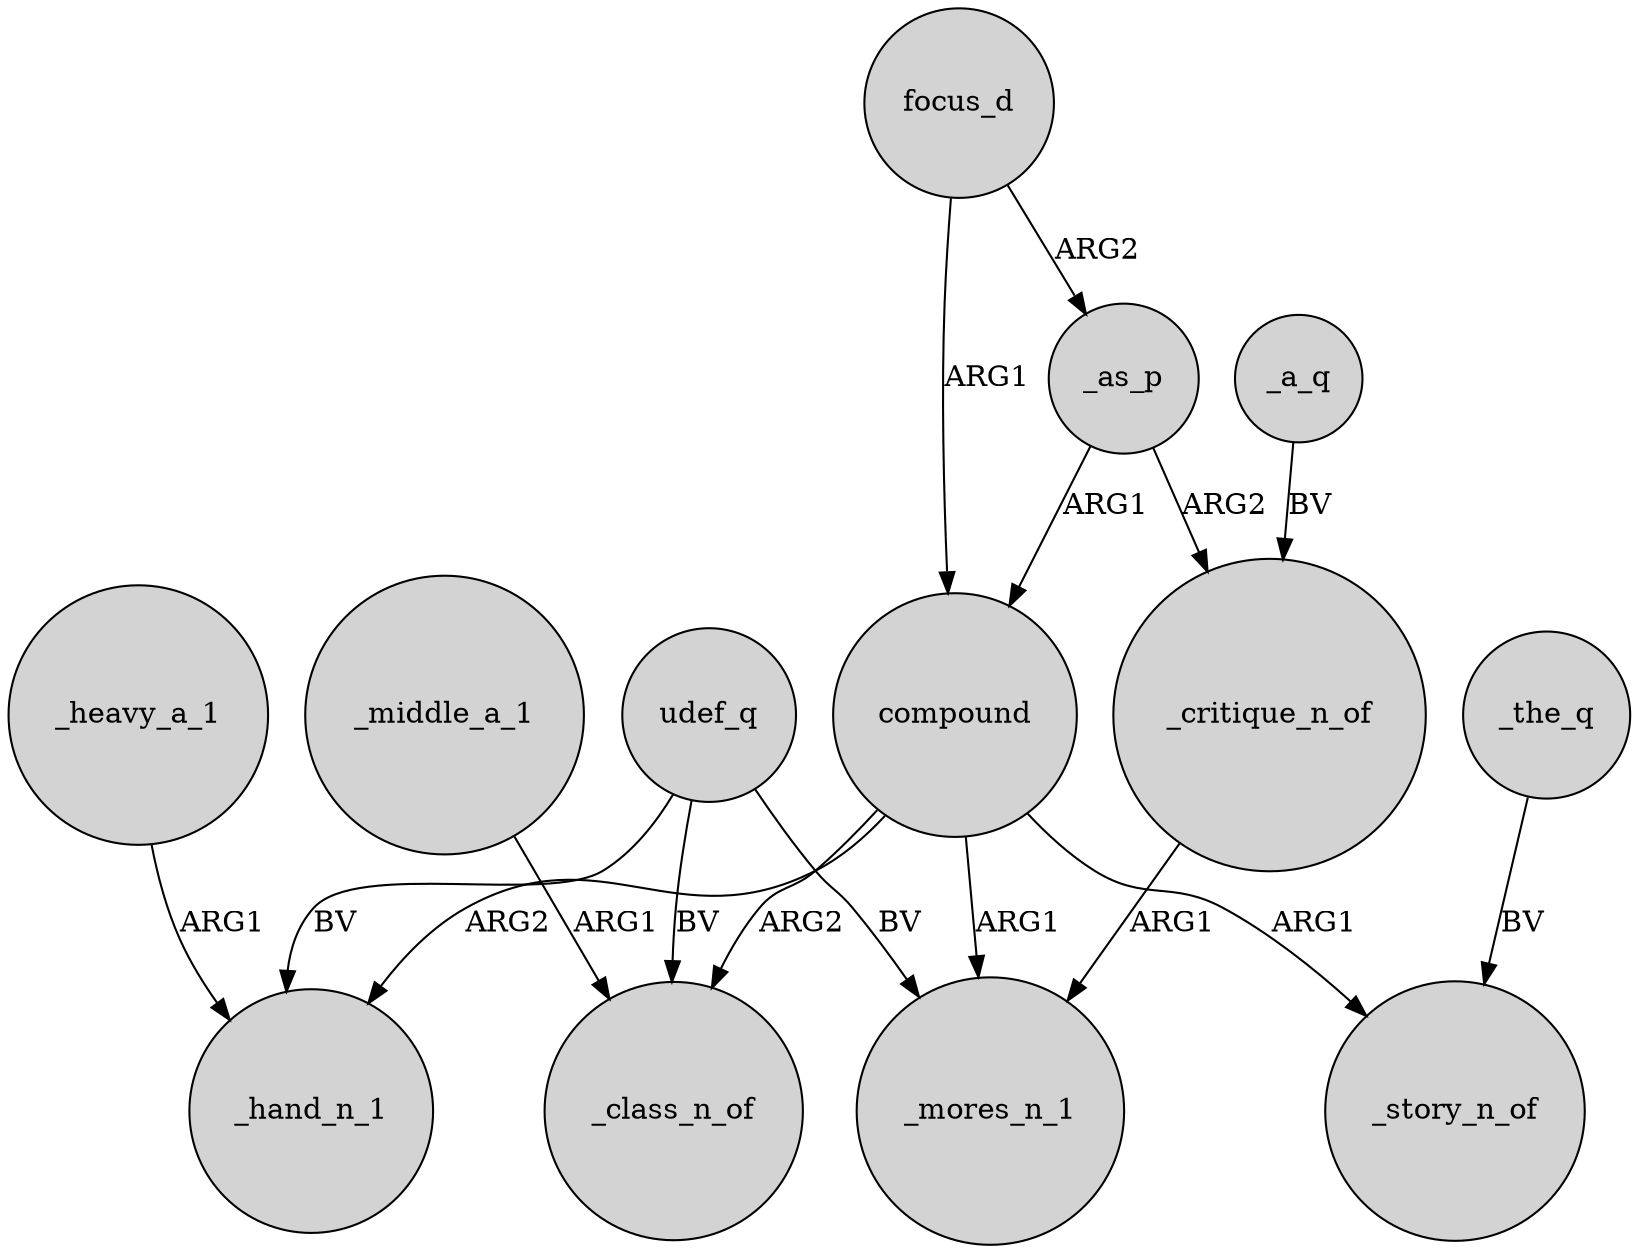 digraph {
	node [shape=circle style=filled]
	_as_p -> compound [label=ARG1]
	compound -> _mores_n_1 [label=ARG1]
	focus_d -> _as_p [label=ARG2]
	compound -> _story_n_of [label=ARG1]
	udef_q -> _hand_n_1 [label=BV]
	udef_q -> _class_n_of [label=BV]
	_the_q -> _story_n_of [label=BV]
	focus_d -> compound [label=ARG1]
	_heavy_a_1 -> _hand_n_1 [label=ARG1]
	compound -> _hand_n_1 [label=ARG2]
	_a_q -> _critique_n_of [label=BV]
	_as_p -> _critique_n_of [label=ARG2]
	udef_q -> _mores_n_1 [label=BV]
	_middle_a_1 -> _class_n_of [label=ARG1]
	compound -> _class_n_of [label=ARG2]
	_critique_n_of -> _mores_n_1 [label=ARG1]
}
